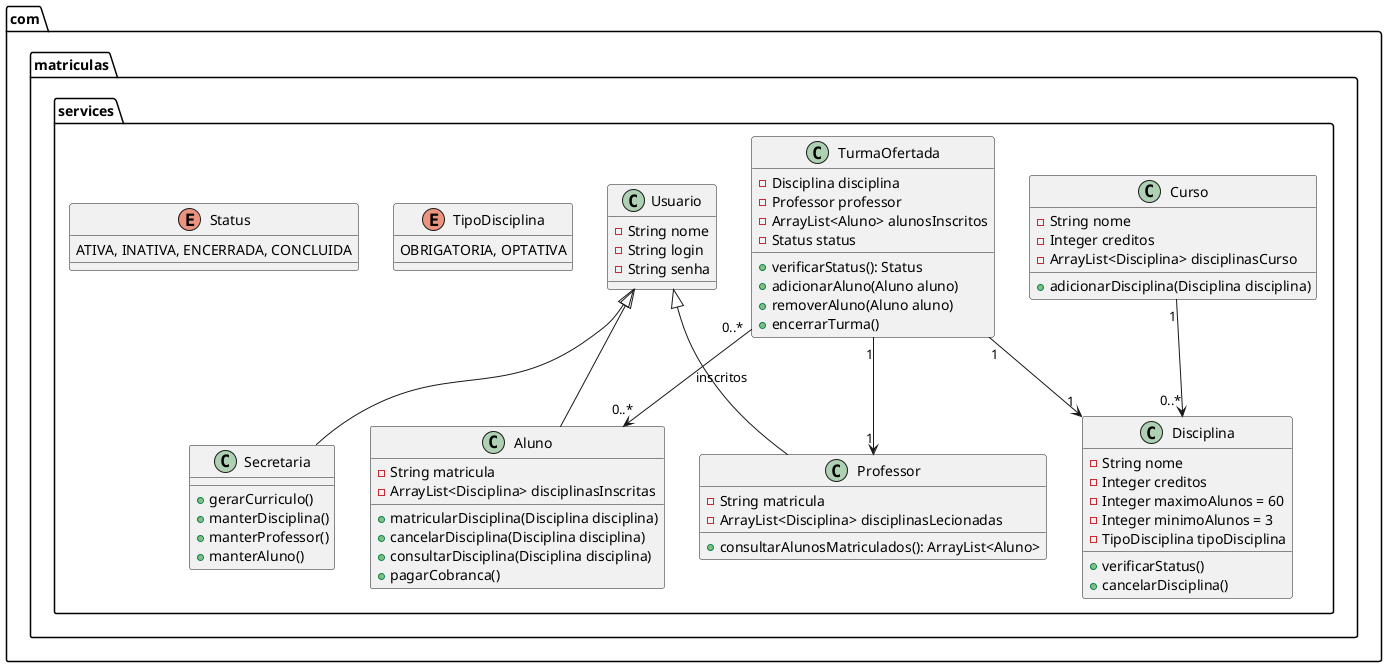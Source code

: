 @startuml
package "com.matriculas.services" {

    class Curso {
        - String nome
        - Integer creditos
        - ArrayList<Disciplina> disciplinasCurso
        + adicionarDisciplina(Disciplina disciplina)
    }

    class Disciplina {
        - String nome
        - Integer creditos
        - Integer maximoAlunos = 60
        - Integer minimoAlunos = 3
        - TipoDisciplina tipoDisciplina
        + verificarStatus()
        + cancelarDisciplina()
    }

    class TurmaOfertada {
        - Disciplina disciplina
        - Professor professor
        - ArrayList<Aluno> alunosInscritos
        - Status status
        + verificarStatus(): Status
        + adicionarAluno(Aluno aluno)
        + removerAluno(Aluno aluno)
        + encerrarTurma()
    }
    
    class Usuario {
        - String nome
        - String login
        - String senha
    }

    class Aluno extends Usuario {
        - String matricula
        - ArrayList<Disciplina> disciplinasInscritas
        + matricularDisciplina(Disciplina disciplina)
        + cancelarDisciplina(Disciplina disciplina)
        + consultarDisciplina(Disciplina disciplina)
        + pagarCobranca()
    }

    class Professor extends Usuario {
        - String matricula
        - ArrayList<Disciplina> disciplinasLecionadas
        + consultarAlunosMatriculados(): ArrayList<Aluno>
    }

    class Secretaria extends Usuario {
        + gerarCurriculo()
        + manterDisciplina()
        + manterProfessor()
        + manterAluno()
    }

    enum TipoDisciplina {
        OBRIGATORIA, OPTATIVA
    }

    enum Status {
        ATIVA, INATIVA, ENCERRADA, CONCLUIDA
    }
    Curso "1" --> "0..*" Disciplina

    TurmaOfertada "1" --> "1" Disciplina
    TurmaOfertada "1" --> "1" Professor
    TurmaOfertada "0..*" --> "0..*" Aluno : inscritos

}
@enduml